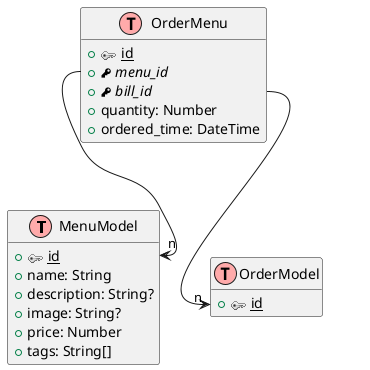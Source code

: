 @startuml

'skinparam linetype polyline
sprite $primary [17x12/16z] bOqv3e1030CJRzPn9Fx_NWY7n4eqJ3TJs6OVa5pTpD-5tl3YyFHG-4DsqAOnWgawWp0r0KGagDuGMYMJxbMrBxzLPJ_O0G00

!define table(x) class x << (T,#FFAAAA) >>
!define pk(x) <$primary> <u>x</u>
!define fk(x) <&key> <i>x</i>

hide methods
hide stereotypes

table(MenuModel) {
  +pk(id)
  +name: String
  +description: String?
  +image: String?
  +price: Number
  +tags: String[]
}

table(OrderModel) {
  +pk(id)
}

table(OrderMenu) {
  +pk(id)
  +fk(menu_id)
  +fk(bill_id)
  +quantity: Number
  +ordered_time: DateTime
}

OrderMenu::menu_id --> "n" MenuModel::id
OrderMenu::bill_id --> "n" OrderModel::id
@enduml
